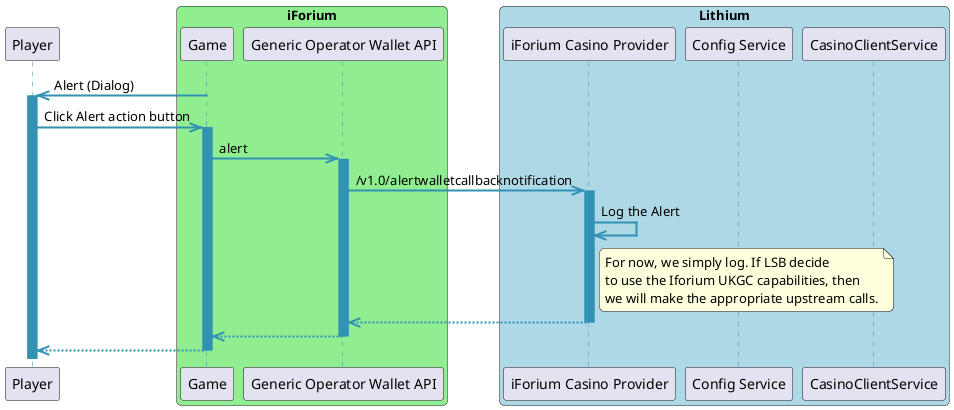 .Alert Wallet Callback Notification Sequence
[plantuml]
----
@startuml

    participant "Player" as player
    box "iForium" #LightGreen
       participant "Game" as game
       participant "Generic Operator Wallet API" as ggo
    end box

    box "Lithium" #LightBlue
        participant "iForium Casino Provider" as provider
        participant "Config Service" as config
        participant "CasinoClientService" as casino
    end box

    skinparam handwritten false
    skinparam backgroundColor transparent
    skinparam roundcorner 10
    skinparam BoxPadding 20

    skinparam sequence {

        ArrowColor 3292b4
        ArrowThickness 2

        LifeLineBorderColor 3292b4
        LifeLineBackgroundColor #3292b4

        ParticipantBorderColor 3292b4
        ParticipantBackgroundColor 3292b4
        ParticipantFontName Arial
        ParticipantFontSize 17
        ParticipantFontColor white

        ActorBorderColor 3292b4
        ActorBackgroundColor aqua
        ActorFontColor 3292b4
        ActorFontSize 17
        ActorFontName Arial
    }

    game ->> player ++: Alert (Dialog)
    player ->> game ++: Click Alert action button
    game ->> ggo++: alert

    ggo ->> provider ++: /v1.0/alertwalletcallbacknotification
    provider ->> provider: Log the Alert
    note right of provider
        For now, we simply log. If LSB decide
        to use the Iforium UKGC capabilities, then
        we will make the appropriate upstream calls.
    end note

    provider -->> ggo -- :
    ggo -->> game --:
    game -->> player --:
@enduml
----